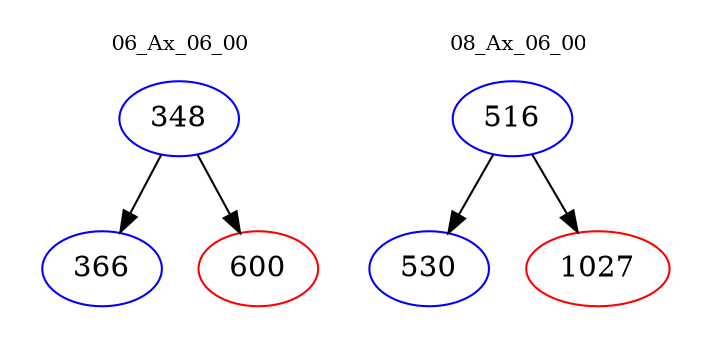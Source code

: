 digraph{
subgraph cluster_0 {
color = white
label = "06_Ax_06_00";
fontsize=10;
T0_348 [label="348", color="blue"]
T0_348 -> T0_366 [color="black"]
T0_366 [label="366", color="blue"]
T0_348 -> T0_600 [color="black"]
T0_600 [label="600", color="red"]
}
subgraph cluster_1 {
color = white
label = "08_Ax_06_00";
fontsize=10;
T1_516 [label="516", color="blue"]
T1_516 -> T1_530 [color="black"]
T1_530 [label="530", color="blue"]
T1_516 -> T1_1027 [color="black"]
T1_1027 [label="1027", color="red"]
}
}
